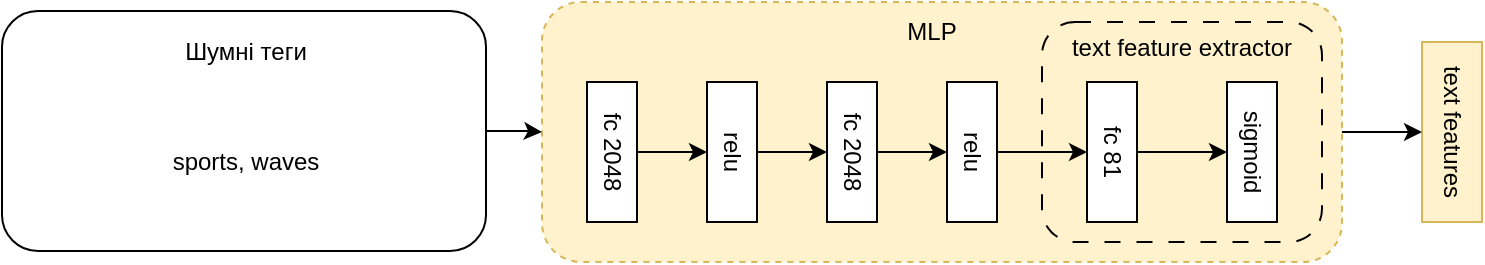 <mxfile version="24.2.5" type="device">
  <diagram name="Page-1" id="K-FIC4L19wNbAjvmYsdw">
    <mxGraphModel dx="2284" dy="841" grid="1" gridSize="10" guides="1" tooltips="1" connect="1" arrows="1" fold="1" page="1" pageScale="1" pageWidth="850" pageHeight="1100" math="0" shadow="0">
      <root>
        <mxCell id="0" />
        <mxCell id="1" parent="0" />
        <mxCell id="ljewHxEcHpymSgs0MfJS-26" value="" style="rounded=1;whiteSpace=wrap;html=1;dashed=1;fillColor=#fff2cc;strokeColor=#d6b656;" parent="1" vertex="1">
          <mxGeometry x="90" y="280" width="400" height="130" as="geometry" />
        </mxCell>
        <mxCell id="ljewHxEcHpymSgs0MfJS-27" value="MLP" style="text;html=1;align=center;verticalAlign=middle;whiteSpace=wrap;rounded=0;" parent="1" vertex="1">
          <mxGeometry x="255" y="280" width="60" height="30" as="geometry" />
        </mxCell>
        <mxCell id="ljewHxEcHpymSgs0MfJS-44" style="edgeStyle=orthogonalEdgeStyle;rounded=0;orthogonalLoop=1;jettySize=auto;html=1;entryX=0.5;entryY=1;entryDx=0;entryDy=0;" parent="1" source="ljewHxEcHpymSgs0MfJS-28" target="ljewHxEcHpymSgs0MfJS-30" edge="1">
          <mxGeometry relative="1" as="geometry" />
        </mxCell>
        <mxCell id="ljewHxEcHpymSgs0MfJS-28" value="fc 2048" style="rounded=0;whiteSpace=wrap;html=1;rotation=90;" parent="1" vertex="1">
          <mxGeometry x="90" y="342.5" width="70" height="25" as="geometry" />
        </mxCell>
        <mxCell id="ljewHxEcHpymSgs0MfJS-46" style="edgeStyle=orthogonalEdgeStyle;rounded=0;orthogonalLoop=1;jettySize=auto;html=1;" parent="1" source="ljewHxEcHpymSgs0MfJS-29" target="ljewHxEcHpymSgs0MfJS-31" edge="1">
          <mxGeometry relative="1" as="geometry" />
        </mxCell>
        <mxCell id="ljewHxEcHpymSgs0MfJS-29" value="fc 2048" style="rounded=0;whiteSpace=wrap;html=1;rotation=90;" parent="1" vertex="1">
          <mxGeometry x="210" y="342.5" width="70" height="25" as="geometry" />
        </mxCell>
        <mxCell id="ljewHxEcHpymSgs0MfJS-45" style="edgeStyle=orthogonalEdgeStyle;rounded=0;orthogonalLoop=1;jettySize=auto;html=1;entryX=0.5;entryY=1;entryDx=0;entryDy=0;" parent="1" source="ljewHxEcHpymSgs0MfJS-30" target="ljewHxEcHpymSgs0MfJS-29" edge="1">
          <mxGeometry relative="1" as="geometry" />
        </mxCell>
        <mxCell id="ljewHxEcHpymSgs0MfJS-30" value="relu" style="rounded=0;whiteSpace=wrap;html=1;rotation=90;" parent="1" vertex="1">
          <mxGeometry x="150" y="342.5" width="70" height="25" as="geometry" />
        </mxCell>
        <mxCell id="M7D5lyLpoFJ9LOZT882y-3" style="edgeStyle=orthogonalEdgeStyle;rounded=0;orthogonalLoop=1;jettySize=auto;html=1;" parent="1" source="ljewHxEcHpymSgs0MfJS-31" target="M7D5lyLpoFJ9LOZT882y-2" edge="1">
          <mxGeometry relative="1" as="geometry" />
        </mxCell>
        <mxCell id="ljewHxEcHpymSgs0MfJS-31" value="relu" style="rounded=0;whiteSpace=wrap;html=1;rotation=90;" parent="1" vertex="1">
          <mxGeometry x="270" y="342.5" width="70" height="25" as="geometry" />
        </mxCell>
        <mxCell id="ljewHxEcHpymSgs0MfJS-25" value="text features" style="rounded=0;whiteSpace=wrap;html=1;rotation=90;fillColor=#fff2cc;strokeColor=#d6b656;" parent="1" vertex="1">
          <mxGeometry x="500" y="330" width="90" height="30" as="geometry" />
        </mxCell>
        <mxCell id="ljewHxEcHpymSgs0MfJS-48" style="edgeStyle=orthogonalEdgeStyle;rounded=0;orthogonalLoop=1;jettySize=auto;html=1;" parent="1" source="ljewHxEcHpymSgs0MfJS-26" target="ljewHxEcHpymSgs0MfJS-25" edge="1">
          <mxGeometry relative="1" as="geometry" />
        </mxCell>
        <mxCell id="M7D5lyLpoFJ9LOZT882y-6" style="edgeStyle=orthogonalEdgeStyle;rounded=0;orthogonalLoop=1;jettySize=auto;html=1;" parent="1" source="Mq1jqRj8me7Z0p1k6pqm-5" target="ljewHxEcHpymSgs0MfJS-26" edge="1">
          <mxGeometry relative="1" as="geometry" />
        </mxCell>
        <mxCell id="Mq1jqRj8me7Z0p1k6pqm-5" value="" style="rounded=1;whiteSpace=wrap;html=1;" parent="1" vertex="1">
          <mxGeometry x="-180" y="284.5" width="242" height="120" as="geometry" />
        </mxCell>
        <mxCell id="Mq1jqRj8me7Z0p1k6pqm-6" value="Шумні теги" style="text;html=1;align=center;verticalAlign=middle;whiteSpace=wrap;rounded=0;" parent="1" vertex="1">
          <mxGeometry x="-98" y="289.5" width="80" height="30" as="geometry" />
        </mxCell>
        <mxCell id="Mq1jqRj8me7Z0p1k6pqm-7" value="sports, waves" style="text;html=1;align=center;verticalAlign=middle;whiteSpace=wrap;rounded=0;" parent="1" vertex="1">
          <mxGeometry x="-133" y="319.5" width="150" height="80" as="geometry" />
        </mxCell>
        <mxCell id="M7D5lyLpoFJ9LOZT882y-1" value="sigmoid" style="rounded=0;whiteSpace=wrap;html=1;rotation=90;" parent="1" vertex="1">
          <mxGeometry x="410" y="342.5" width="70" height="25" as="geometry" />
        </mxCell>
        <mxCell id="M7D5lyLpoFJ9LOZT882y-4" style="edgeStyle=orthogonalEdgeStyle;rounded=0;orthogonalLoop=1;jettySize=auto;html=1;" parent="1" source="M7D5lyLpoFJ9LOZT882y-2" target="M7D5lyLpoFJ9LOZT882y-1" edge="1">
          <mxGeometry relative="1" as="geometry" />
        </mxCell>
        <mxCell id="M7D5lyLpoFJ9LOZT882y-2" value="fc 81" style="rounded=0;whiteSpace=wrap;html=1;rotation=90;" parent="1" vertex="1">
          <mxGeometry x="340" y="342.5" width="70" height="25" as="geometry" />
        </mxCell>
        <mxCell id="GHTzo5dPfjWQMg5shfAh-19" value="" style="rounded=1;whiteSpace=wrap;html=1;fillColor=none;dashed=1;dashPattern=8 8;" parent="1" vertex="1">
          <mxGeometry x="340" y="290" width="140" height="110" as="geometry" />
        </mxCell>
        <mxCell id="GHTzo5dPfjWQMg5shfAh-20" value="text feature extractor" style="text;html=1;align=center;verticalAlign=middle;whiteSpace=wrap;rounded=0;" parent="1" vertex="1">
          <mxGeometry x="350" y="287.5" width="120" height="30" as="geometry" />
        </mxCell>
      </root>
    </mxGraphModel>
  </diagram>
</mxfile>
